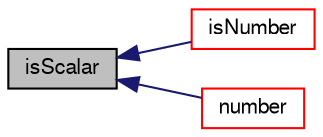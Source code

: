 digraph "isScalar"
{
  bgcolor="transparent";
  edge [fontname="FreeSans",fontsize="10",labelfontname="FreeSans",labelfontsize="10"];
  node [fontname="FreeSans",fontsize="10",shape=record];
  rankdir="LR";
  Node1 [label="isScalar",height=0.2,width=0.4,color="black", fillcolor="grey75", style="filled" fontcolor="black"];
  Node1 -> Node2 [dir="back",color="midnightblue",fontsize="10",style="solid",fontname="FreeSans"];
  Node2 [label="isNumber",height=0.2,width=0.4,color="red",URL="$a02548.html#a568ed3e0bc2528a51422e221bb75f3da"];
  Node1 -> Node3 [dir="back",color="midnightblue",fontsize="10",style="solid",fontname="FreeSans"];
  Node3 [label="number",height=0.2,width=0.4,color="red",URL="$a02548.html#a3a6330ddc753e635e152e7d960cf88d0"];
}
